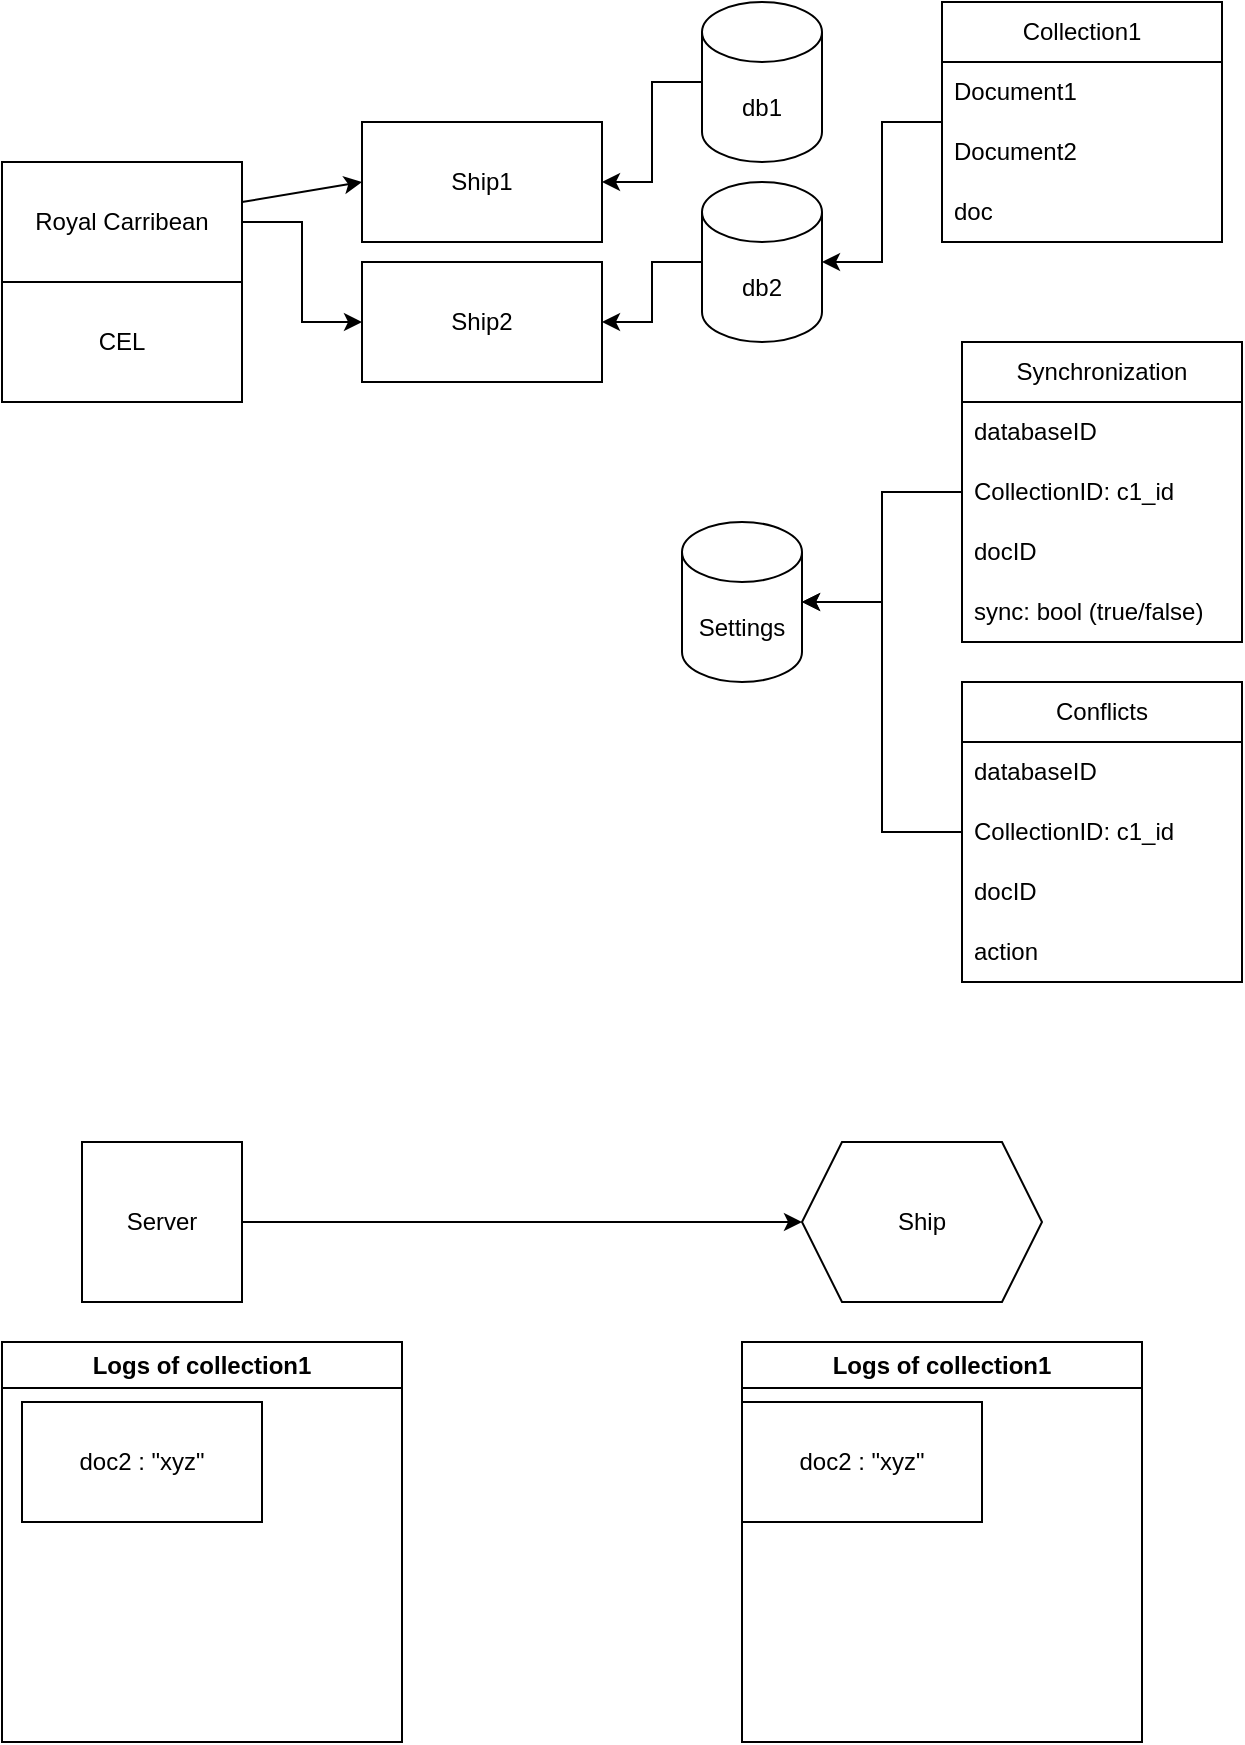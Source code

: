 <mxfile version="24.5.4" type="github">
  <diagram name="Page-1" id="QVdheb5jmeMty-fEyVKJ">
    <mxGraphModel dx="880" dy="472" grid="1" gridSize="10" guides="1" tooltips="1" connect="1" arrows="1" fold="1" page="1" pageScale="1" pageWidth="850" pageHeight="1100" math="0" shadow="0">
      <root>
        <mxCell id="0" />
        <mxCell id="1" parent="0" />
        <mxCell id="XJFTiHafAGhN_DBO5whV-9" value="" style="edgeStyle=orthogonalEdgeStyle;rounded=0;orthogonalLoop=1;jettySize=auto;html=1;" parent="1" source="XJFTiHafAGhN_DBO5whV-1" target="XJFTiHafAGhN_DBO5whV-5" edge="1">
          <mxGeometry relative="1" as="geometry" />
        </mxCell>
        <mxCell id="XJFTiHafAGhN_DBO5whV-1" value="Royal Carribean" style="rounded=0;whiteSpace=wrap;html=1;" parent="1" vertex="1">
          <mxGeometry y="90" width="120" height="60" as="geometry" />
        </mxCell>
        <mxCell id="XJFTiHafAGhN_DBO5whV-2" value="CEL" style="rounded=0;whiteSpace=wrap;html=1;" parent="1" vertex="1">
          <mxGeometry y="150" width="120" height="60" as="geometry" />
        </mxCell>
        <mxCell id="XJFTiHafAGhN_DBO5whV-4" value="Ship1" style="rounded=0;whiteSpace=wrap;html=1;" parent="1" vertex="1">
          <mxGeometry x="180" y="70" width="120" height="60" as="geometry" />
        </mxCell>
        <mxCell id="XJFTiHafAGhN_DBO5whV-5" value="Ship2" style="rounded=0;whiteSpace=wrap;html=1;" parent="1" vertex="1">
          <mxGeometry x="180" y="140" width="120" height="60" as="geometry" />
        </mxCell>
        <mxCell id="XJFTiHafAGhN_DBO5whV-7" value="" style="endArrow=classic;html=1;rounded=0;entryX=0;entryY=0.5;entryDx=0;entryDy=0;" parent="1" source="XJFTiHafAGhN_DBO5whV-1" target="XJFTiHafAGhN_DBO5whV-4" edge="1">
          <mxGeometry width="50" height="50" relative="1" as="geometry">
            <mxPoint x="400" y="310" as="sourcePoint" />
            <mxPoint x="450" y="260" as="targetPoint" />
          </mxGeometry>
        </mxCell>
        <mxCell id="XJFTiHafAGhN_DBO5whV-14" value="" style="edgeStyle=orthogonalEdgeStyle;rounded=0;orthogonalLoop=1;jettySize=auto;html=1;" parent="1" source="XJFTiHafAGhN_DBO5whV-10" target="XJFTiHafAGhN_DBO5whV-4" edge="1">
          <mxGeometry relative="1" as="geometry" />
        </mxCell>
        <mxCell id="XJFTiHafAGhN_DBO5whV-10" value="db1" style="shape=cylinder3;whiteSpace=wrap;html=1;boundedLbl=1;backgroundOutline=1;size=15;" parent="1" vertex="1">
          <mxGeometry x="350" y="10" width="60" height="80" as="geometry" />
        </mxCell>
        <mxCell id="XJFTiHafAGhN_DBO5whV-15" value="" style="edgeStyle=orthogonalEdgeStyle;rounded=0;orthogonalLoop=1;jettySize=auto;html=1;" parent="1" source="XJFTiHafAGhN_DBO5whV-11" target="XJFTiHafAGhN_DBO5whV-5" edge="1">
          <mxGeometry relative="1" as="geometry" />
        </mxCell>
        <mxCell id="XJFTiHafAGhN_DBO5whV-11" value="db2" style="shape=cylinder3;whiteSpace=wrap;html=1;boundedLbl=1;backgroundOutline=1;size=15;" parent="1" vertex="1">
          <mxGeometry x="350" y="100" width="60" height="80" as="geometry" />
        </mxCell>
        <mxCell id="XJFTiHafAGhN_DBO5whV-20" value="" style="edgeStyle=orthogonalEdgeStyle;rounded=0;orthogonalLoop=1;jettySize=auto;html=1;" parent="1" source="XJFTiHafAGhN_DBO5whV-16" target="XJFTiHafAGhN_DBO5whV-11" edge="1">
          <mxGeometry relative="1" as="geometry" />
        </mxCell>
        <mxCell id="XJFTiHafAGhN_DBO5whV-16" value="Collection1" style="swimlane;fontStyle=0;childLayout=stackLayout;horizontal=1;startSize=30;horizontalStack=0;resizeParent=1;resizeParentMax=0;resizeLast=0;collapsible=1;marginBottom=0;whiteSpace=wrap;html=1;" parent="1" vertex="1">
          <mxGeometry x="470" y="10" width="140" height="120" as="geometry" />
        </mxCell>
        <mxCell id="XJFTiHafAGhN_DBO5whV-17" value="Document1" style="text;strokeColor=none;fillColor=none;align=left;verticalAlign=middle;spacingLeft=4;spacingRight=4;overflow=hidden;points=[[0,0.5],[1,0.5]];portConstraint=eastwest;rotatable=0;whiteSpace=wrap;html=1;" parent="XJFTiHafAGhN_DBO5whV-16" vertex="1">
          <mxGeometry y="30" width="140" height="30" as="geometry" />
        </mxCell>
        <mxCell id="XJFTiHafAGhN_DBO5whV-18" value="Document2" style="text;strokeColor=none;fillColor=none;align=left;verticalAlign=middle;spacingLeft=4;spacingRight=4;overflow=hidden;points=[[0,0.5],[1,0.5]];portConstraint=eastwest;rotatable=0;whiteSpace=wrap;html=1;" parent="XJFTiHafAGhN_DBO5whV-16" vertex="1">
          <mxGeometry y="60" width="140" height="30" as="geometry" />
        </mxCell>
        <mxCell id="XJFTiHafAGhN_DBO5whV-19" value="doc" style="text;strokeColor=none;fillColor=none;align=left;verticalAlign=middle;spacingLeft=4;spacingRight=4;overflow=hidden;points=[[0,0.5],[1,0.5]];portConstraint=eastwest;rotatable=0;whiteSpace=wrap;html=1;" parent="XJFTiHafAGhN_DBO5whV-16" vertex="1">
          <mxGeometry y="90" width="140" height="30" as="geometry" />
        </mxCell>
        <mxCell id="XJFTiHafAGhN_DBO5whV-24" value="Server" style="whiteSpace=wrap;html=1;aspect=fixed;" parent="1" vertex="1">
          <mxGeometry x="40" y="580" width="80" height="80" as="geometry" />
        </mxCell>
        <mxCell id="XJFTiHafAGhN_DBO5whV-27" value="Ship" style="shape=hexagon;perimeter=hexagonPerimeter2;whiteSpace=wrap;html=1;fixedSize=1;" parent="1" vertex="1">
          <mxGeometry x="400" y="580" width="120" height="80" as="geometry" />
        </mxCell>
        <mxCell id="XJFTiHafAGhN_DBO5whV-28" value="Settings" style="shape=cylinder3;whiteSpace=wrap;html=1;boundedLbl=1;backgroundOutline=1;size=15;" parent="1" vertex="1">
          <mxGeometry x="340" y="270" width="60" height="80" as="geometry" />
        </mxCell>
        <mxCell id="XJFTiHafAGhN_DBO5whV-40" value="" style="edgeStyle=orthogonalEdgeStyle;rounded=0;orthogonalLoop=1;jettySize=auto;html=1;" parent="1" source="XJFTiHafAGhN_DBO5whV-30" target="XJFTiHafAGhN_DBO5whV-28" edge="1">
          <mxGeometry relative="1" as="geometry" />
        </mxCell>
        <mxCell id="XJFTiHafAGhN_DBO5whV-30" value="Synchronization" style="swimlane;fontStyle=0;childLayout=stackLayout;horizontal=1;startSize=30;horizontalStack=0;resizeParent=1;resizeParentMax=0;resizeLast=0;collapsible=1;marginBottom=0;whiteSpace=wrap;html=1;" parent="1" vertex="1">
          <mxGeometry x="480" y="180" width="140" height="150" as="geometry">
            <mxRectangle x="480" y="180" width="130" height="30" as="alternateBounds" />
          </mxGeometry>
        </mxCell>
        <mxCell id="XJFTiHafAGhN_DBO5whV-31" value="databaseID" style="text;strokeColor=none;fillColor=none;align=left;verticalAlign=middle;spacingLeft=4;spacingRight=4;overflow=hidden;points=[[0,0.5],[1,0.5]];portConstraint=eastwest;rotatable=0;whiteSpace=wrap;html=1;" parent="XJFTiHafAGhN_DBO5whV-30" vertex="1">
          <mxGeometry y="30" width="140" height="30" as="geometry" />
        </mxCell>
        <mxCell id="XJFTiHafAGhN_DBO5whV-32" value="CollectionID: c1_id" style="text;strokeColor=none;fillColor=none;align=left;verticalAlign=middle;spacingLeft=4;spacingRight=4;overflow=hidden;points=[[0,0.5],[1,0.5]];portConstraint=eastwest;rotatable=0;whiteSpace=wrap;html=1;" parent="XJFTiHafAGhN_DBO5whV-30" vertex="1">
          <mxGeometry y="60" width="140" height="30" as="geometry" />
        </mxCell>
        <mxCell id="XJFTiHafAGhN_DBO5whV-33" value="docID" style="text;strokeColor=none;fillColor=none;align=left;verticalAlign=middle;spacingLeft=4;spacingRight=4;overflow=hidden;points=[[0,0.5],[1,0.5]];portConstraint=eastwest;rotatable=0;whiteSpace=wrap;html=1;" parent="XJFTiHafAGhN_DBO5whV-30" vertex="1">
          <mxGeometry y="90" width="140" height="30" as="geometry" />
        </mxCell>
        <mxCell id="XJFTiHafAGhN_DBO5whV-34" value="sync: bool (true/false)" style="text;strokeColor=none;fillColor=none;align=left;verticalAlign=middle;spacingLeft=4;spacingRight=4;overflow=hidden;points=[[0,0.5],[1,0.5]];portConstraint=eastwest;rotatable=0;whiteSpace=wrap;html=1;" parent="XJFTiHafAGhN_DBO5whV-30" vertex="1">
          <mxGeometry y="120" width="140" height="30" as="geometry" />
        </mxCell>
        <mxCell id="XJFTiHafAGhN_DBO5whV-35" value="Conflicts" style="swimlane;fontStyle=0;childLayout=stackLayout;horizontal=1;startSize=30;horizontalStack=0;resizeParent=1;resizeParentMax=0;resizeLast=0;collapsible=1;marginBottom=0;whiteSpace=wrap;html=1;" parent="1" vertex="1">
          <mxGeometry x="480" y="350" width="140" height="150" as="geometry" />
        </mxCell>
        <mxCell id="XJFTiHafAGhN_DBO5whV-36" value="databaseID" style="text;strokeColor=none;fillColor=none;align=left;verticalAlign=middle;spacingLeft=4;spacingRight=4;overflow=hidden;points=[[0,0.5],[1,0.5]];portConstraint=eastwest;rotatable=0;whiteSpace=wrap;html=1;" parent="XJFTiHafAGhN_DBO5whV-35" vertex="1">
          <mxGeometry y="30" width="140" height="30" as="geometry" />
        </mxCell>
        <mxCell id="XJFTiHafAGhN_DBO5whV-37" value="CollectionID: c1_id" style="text;strokeColor=none;fillColor=none;align=left;verticalAlign=middle;spacingLeft=4;spacingRight=4;overflow=hidden;points=[[0,0.5],[1,0.5]];portConstraint=eastwest;rotatable=0;whiteSpace=wrap;html=1;" parent="XJFTiHafAGhN_DBO5whV-35" vertex="1">
          <mxGeometry y="60" width="140" height="30" as="geometry" />
        </mxCell>
        <mxCell id="XJFTiHafAGhN_DBO5whV-38" value="docID" style="text;strokeColor=none;fillColor=none;align=left;verticalAlign=middle;spacingLeft=4;spacingRight=4;overflow=hidden;points=[[0,0.5],[1,0.5]];portConstraint=eastwest;rotatable=0;whiteSpace=wrap;html=1;" parent="XJFTiHafAGhN_DBO5whV-35" vertex="1">
          <mxGeometry y="90" width="140" height="30" as="geometry" />
        </mxCell>
        <mxCell id="XJFTiHafAGhN_DBO5whV-39" value="action" style="text;strokeColor=none;fillColor=none;align=left;verticalAlign=middle;spacingLeft=4;spacingRight=4;overflow=hidden;points=[[0,0.5],[1,0.5]];portConstraint=eastwest;rotatable=0;whiteSpace=wrap;html=1;" parent="XJFTiHafAGhN_DBO5whV-35" vertex="1">
          <mxGeometry y="120" width="140" height="30" as="geometry" />
        </mxCell>
        <mxCell id="XJFTiHafAGhN_DBO5whV-41" style="edgeStyle=orthogonalEdgeStyle;rounded=0;orthogonalLoop=1;jettySize=auto;html=1;entryX=1;entryY=0.5;entryDx=0;entryDy=0;entryPerimeter=0;" parent="1" source="XJFTiHafAGhN_DBO5whV-35" target="XJFTiHafAGhN_DBO5whV-28" edge="1">
          <mxGeometry relative="1" as="geometry" />
        </mxCell>
        <mxCell id="ntUH-E0p4cSO-epYr9VH-1" value="Logs of collection1" style="swimlane;whiteSpace=wrap;html=1;startSize=23;" vertex="1" parent="1">
          <mxGeometry y="680" width="200" height="200" as="geometry" />
        </mxCell>
        <mxCell id="ntUH-E0p4cSO-epYr9VH-4" value="doc2 : &quot;xyz&quot;" style="whiteSpace=wrap;html=1;" vertex="1" parent="ntUH-E0p4cSO-epYr9VH-1">
          <mxGeometry x="10" y="30" width="120" height="60" as="geometry" />
        </mxCell>
        <mxCell id="ntUH-E0p4cSO-epYr9VH-2" value="Logs of collection1" style="swimlane;whiteSpace=wrap;html=1;startSize=23;" vertex="1" parent="1">
          <mxGeometry x="370" y="680" width="200" height="200" as="geometry" />
        </mxCell>
        <mxCell id="ntUH-E0p4cSO-epYr9VH-5" value="doc2 : &quot;xyz&quot;" style="whiteSpace=wrap;html=1;" vertex="1" parent="ntUH-E0p4cSO-epYr9VH-2">
          <mxGeometry y="30" width="120" height="60" as="geometry" />
        </mxCell>
        <mxCell id="ntUH-E0p4cSO-epYr9VH-7" value="" style="endArrow=classic;html=1;rounded=0;exitX=1;exitY=0.5;exitDx=0;exitDy=0;entryX=0;entryY=0.5;entryDx=0;entryDy=0;" edge="1" parent="1" source="XJFTiHafAGhN_DBO5whV-24" target="XJFTiHafAGhN_DBO5whV-27">
          <mxGeometry width="50" height="50" relative="1" as="geometry">
            <mxPoint x="140" y="640" as="sourcePoint" />
            <mxPoint x="450" y="720" as="targetPoint" />
          </mxGeometry>
        </mxCell>
      </root>
    </mxGraphModel>
  </diagram>
</mxfile>
